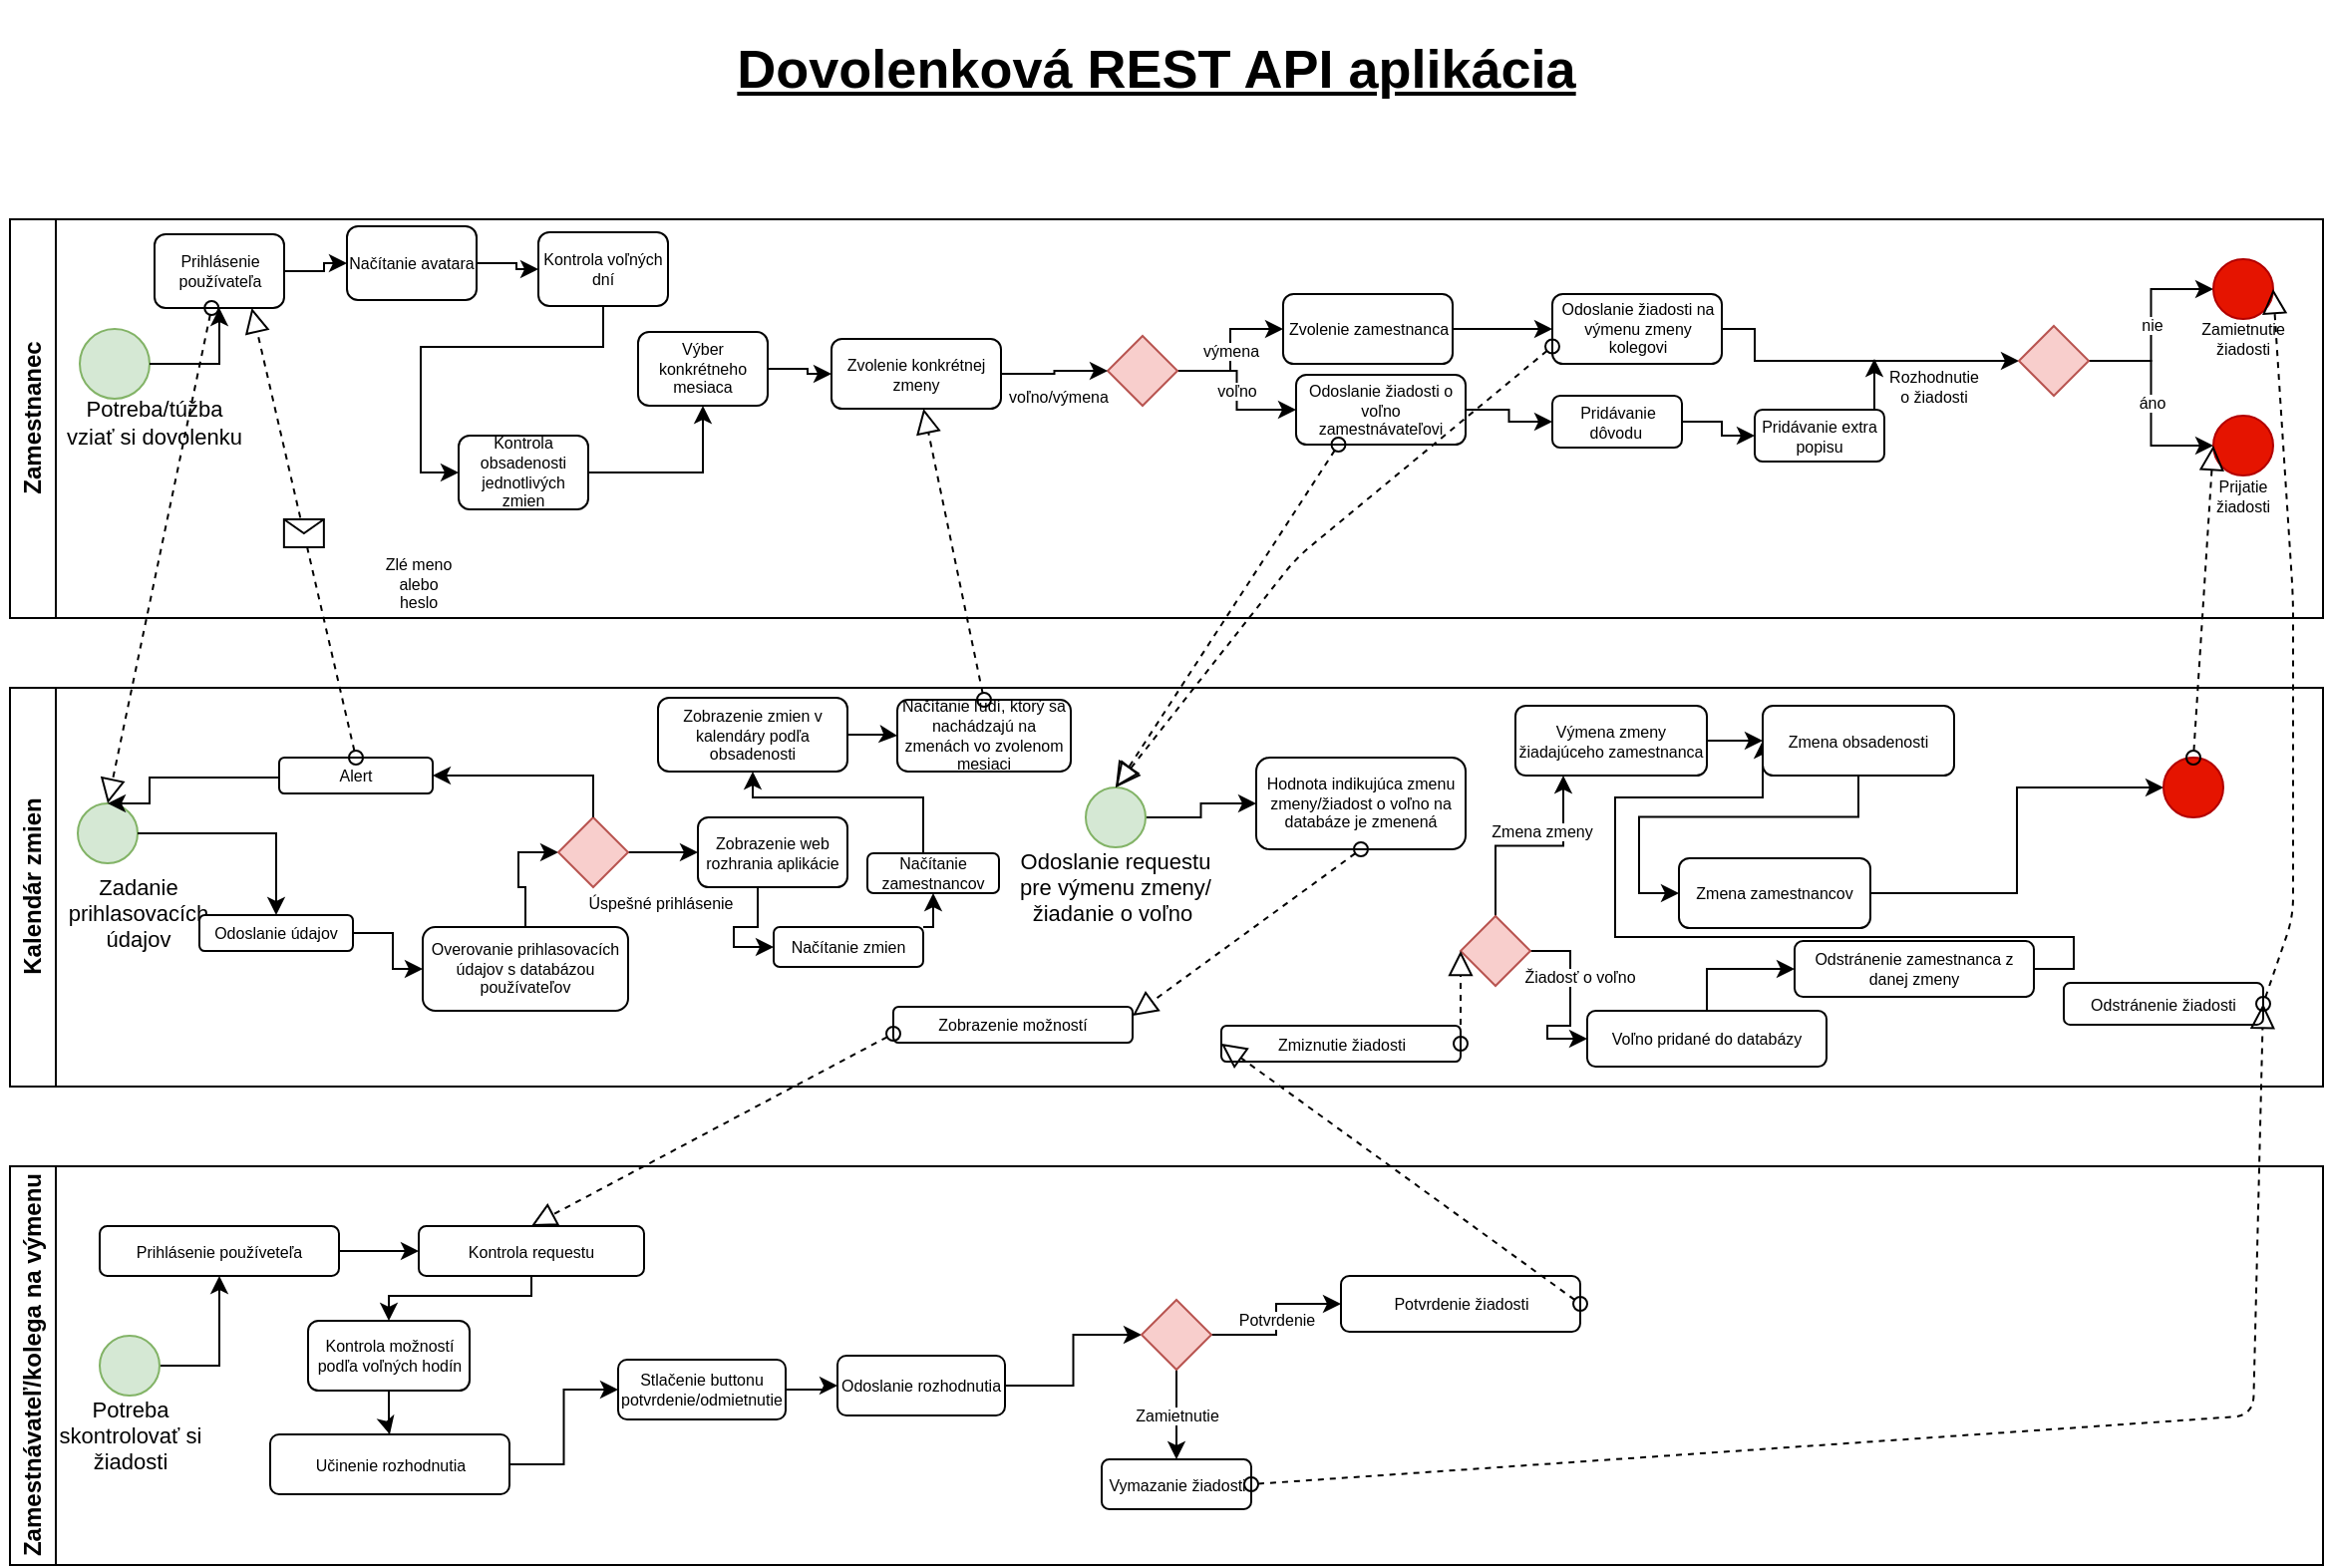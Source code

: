 <mxfile version="12.3.7" type="device" pages="1"><diagram name="Page-1" id="e7e014a7-5840-1c2e-5031-d8a46d1fe8dd"><mxGraphModel dx="1303" dy="883" grid="1" gridSize="10" guides="1" tooltips="1" connect="1" arrows="1" fold="1" page="1" pageScale="1" pageWidth="1169" pageHeight="826" background="#ffffff" math="0" shadow="0"><root><mxCell id="0"/><mxCell id="1" parent="0"/><mxCell id="3" value="Kalendár zmien" style="swimlane;whiteSpace=wrap;rotation=-90;" parent="1" vertex="1"><mxGeometry x="485" y="-125" width="200" height="1160" as="geometry"/></mxCell><mxCell id="5crquwxew-_UZoHjFig2-166" value="" style="ellipse;html=1;aspect=fixed;fontSize=8;labelBorderColor=none;fillColor=#d5e8d4;strokeColor=#82b366;" vertex="1" parent="3"><mxGeometry x="-446" y="538" width="30" height="30" as="geometry"/></mxCell><mxCell id="5crquwxew-_UZoHjFig2-167" value="&lt;font style=&quot;font-size: 11px&quot;&gt;Zadanie prihlasovacích údajov&lt;/font&gt;" style="text;html=1;align=center;verticalAlign=middle;whiteSpace=wrap;rounded=0;fontSize=8;strokeColor=none;" vertex="1" parent="3"><mxGeometry x="-466.5" y="580" width="101" height="25" as="geometry"/></mxCell><mxCell id="5crquwxew-_UZoHjFig2-244" style="edgeStyle=orthogonalEdgeStyle;rounded=0;orthogonalLoop=1;jettySize=auto;html=1;entryX=0;entryY=0.5;entryDx=0;entryDy=0;fontSize=8;" edge="1" parent="3" source="5crquwxew-_UZoHjFig2-170" target="5crquwxew-_UZoHjFig2-173"><mxGeometry relative="1" as="geometry"/></mxCell><mxCell id="5crquwxew-_UZoHjFig2-170" value="Overovanie prihlasovacích údajov s databázou používateľov" style="rounded=1;whiteSpace=wrap;html=1;shadow=0;strokeColor=#000000;fontSize=8;" vertex="1" parent="3"><mxGeometry x="-273" y="600" width="103" height="42" as="geometry"/></mxCell><mxCell id="5crquwxew-_UZoHjFig2-174" style="edgeStyle=orthogonalEdgeStyle;rounded=0;orthogonalLoop=1;jettySize=auto;html=1;fontSize=8;entryX=0.5;entryY=0;entryDx=0;entryDy=0;" edge="1" parent="3" source="5crquwxew-_UZoHjFig2-251" target="5crquwxew-_UZoHjFig2-166"><mxGeometry relative="1" as="geometry"><mxPoint x="-302" y="538" as="targetPoint"/><Array as="points"><mxPoint x="-410" y="525"/></Array></mxGeometry></mxCell><mxCell id="5crquwxew-_UZoHjFig2-180" style="edgeStyle=orthogonalEdgeStyle;rounded=0;orthogonalLoop=1;jettySize=auto;html=1;fontSize=8;" edge="1" parent="3" source="5crquwxew-_UZoHjFig2-173" target="5crquwxew-_UZoHjFig2-178"><mxGeometry relative="1" as="geometry"/></mxCell><mxCell id="5crquwxew-_UZoHjFig2-173" value="" style="rhombus;whiteSpace=wrap;html=1;strokeColor=#b85450;fontSize=8;fillColor=#f8cecc;" vertex="1" parent="3"><mxGeometry x="-205" y="545" width="35" height="35" as="geometry"/></mxCell><mxCell id="5crquwxew-_UZoHjFig2-182" style="edgeStyle=orthogonalEdgeStyle;rounded=0;orthogonalLoop=1;jettySize=auto;html=1;entryX=0;entryY=0.5;entryDx=0;entryDy=0;fontSize=8;" edge="1" parent="3" source="5crquwxew-_UZoHjFig2-176" target="5crquwxew-_UZoHjFig2-177"><mxGeometry relative="1" as="geometry"/></mxCell><mxCell id="5crquwxew-_UZoHjFig2-176" value="Zobrazenie zmien v kalendáry podľa obsadenosti" style="rounded=1;whiteSpace=wrap;html=1;shadow=0;strokeColor=#000000;fontSize=8;" vertex="1" parent="3"><mxGeometry x="-155" y="485" width="95" height="37" as="geometry"/></mxCell><mxCell id="5crquwxew-_UZoHjFig2-177" value="Načítanie ľudí, ktorý sa nachádzajú na zmenách vo zvolenom mesiaci" style="rounded=1;whiteSpace=wrap;html=1;shadow=0;strokeColor=#000000;fontSize=8;" vertex="1" parent="3"><mxGeometry x="-35" y="486" width="87" height="36" as="geometry"/></mxCell><mxCell id="5crquwxew-_UZoHjFig2-258" style="edgeStyle=orthogonalEdgeStyle;rounded=0;orthogonalLoop=1;jettySize=auto;html=1;entryX=0;entryY=0.5;entryDx=0;entryDy=0;fontSize=8;exitX=0.5;exitY=1;exitDx=0;exitDy=0;" edge="1" parent="3" source="5crquwxew-_UZoHjFig2-178" target="5crquwxew-_UZoHjFig2-256"><mxGeometry relative="1" as="geometry"><Array as="points"><mxPoint x="-105" y="580"/><mxPoint x="-105" y="600"/><mxPoint x="-117" y="600"/><mxPoint x="-117" y="610"/></Array></mxGeometry></mxCell><mxCell id="5crquwxew-_UZoHjFig2-178" value="Zobrazenie web rozhrania aplikácie" style="rounded=1;whiteSpace=wrap;html=1;shadow=0;strokeColor=#000000;fontSize=8;" vertex="1" parent="3"><mxGeometry x="-135" y="545" width="75" height="35" as="geometry"/></mxCell><mxCell id="5crquwxew-_UZoHjFig2-189" value="Úspešné prihlásenie" style="text;html=1;align=center;verticalAlign=middle;resizable=0;points=[];;labelBackgroundColor=#ffffff;fontSize=8;" vertex="1" connectable="0" parent="3"><mxGeometry x="-165" y="587" as="geometry"><mxPoint x="10.5" y="1" as="offset"/></mxGeometry></mxCell><mxCell id="5crquwxew-_UZoHjFig2-207" style="edgeStyle=orthogonalEdgeStyle;rounded=0;orthogonalLoop=1;jettySize=auto;html=1;entryX=0;entryY=0.5;entryDx=0;entryDy=0;fontSize=8;" edge="1" parent="3" source="5crquwxew-_UZoHjFig2-199" target="5crquwxew-_UZoHjFig2-206"><mxGeometry relative="1" as="geometry"/></mxCell><mxCell id="5crquwxew-_UZoHjFig2-199" value="" style="ellipse;html=1;aspect=fixed;fontSize=8;labelBorderColor=none;fillColor=#d5e8d4;strokeColor=#82b366;" vertex="1" parent="3"><mxGeometry x="59.5" y="530" width="30" height="30" as="geometry"/></mxCell><mxCell id="5crquwxew-_UZoHjFig2-201" value="&lt;font style=&quot;font-size: 11px&quot;&gt;Odoslanie requestu pre výmenu zmeny/žiadanie o voľno&amp;nbsp;&lt;/font&gt;" style="text;html=1;align=center;verticalAlign=middle;whiteSpace=wrap;rounded=0;fontSize=8;strokeColor=none;" vertex="1" parent="3"><mxGeometry x="24" y="567.5" width="101" height="25" as="geometry"/></mxCell><mxCell id="5crquwxew-_UZoHjFig2-206" value="Hodnota indikujúca zmenu zmeny/žiadost o voľno na databáze je zmenená" style="rounded=1;whiteSpace=wrap;html=1;shadow=0;strokeColor=#000000;fontSize=8;" vertex="1" parent="3"><mxGeometry x="145" y="515" width="105" height="46" as="geometry"/></mxCell><mxCell id="5crquwxew-_UZoHjFig2-234" style="edgeStyle=orthogonalEdgeStyle;rounded=0;orthogonalLoop=1;jettySize=auto;html=1;entryX=0;entryY=0.5;entryDx=0;entryDy=0;fontSize=8;" edge="1" parent="3" source="5crquwxew-_UZoHjFig2-270" target="5crquwxew-_UZoHjFig2-232"><mxGeometry relative="1" as="geometry"/></mxCell><mxCell id="5crquwxew-_UZoHjFig2-221" value="Výmena zmeny žiadajúceho zamestnanca" style="rounded=1;whiteSpace=wrap;html=1;shadow=0;strokeColor=#000000;fontSize=8;" vertex="1" parent="3"><mxGeometry x="275" y="489" width="96" height="35" as="geometry"/></mxCell><mxCell id="5crquwxew-_UZoHjFig2-227" style="edgeStyle=orthogonalEdgeStyle;rounded=0;orthogonalLoop=1;jettySize=auto;html=1;entryX=0.25;entryY=1;entryDx=0;entryDy=0;fontSize=8;" edge="1" parent="3" source="5crquwxew-_UZoHjFig2-225" target="5crquwxew-_UZoHjFig2-221"><mxGeometry relative="1" as="geometry"/></mxCell><mxCell id="5crquwxew-_UZoHjFig2-230" value="Zmena zmeny" style="text;html=1;align=center;verticalAlign=middle;resizable=0;points=[];;labelBackgroundColor=#ffffff;fontSize=8;" vertex="1" connectable="0" parent="5crquwxew-_UZoHjFig2-227"><mxGeometry x="0.057" y="8" relative="1" as="geometry"><mxPoint x="3" as="offset"/></mxGeometry></mxCell><mxCell id="5crquwxew-_UZoHjFig2-229" style="edgeStyle=orthogonalEdgeStyle;rounded=0;orthogonalLoop=1;jettySize=auto;html=1;entryX=0;entryY=0.5;entryDx=0;entryDy=0;fontSize=8;" edge="1" parent="3" source="5crquwxew-_UZoHjFig2-225" target="5crquwxew-_UZoHjFig2-228"><mxGeometry relative="1" as="geometry"/></mxCell><mxCell id="5crquwxew-_UZoHjFig2-231" value="Žiadosť o voľno" style="text;html=1;align=center;verticalAlign=middle;resizable=0;points=[];;labelBackgroundColor=#ffffff;fontSize=8;" vertex="1" connectable="0" parent="5crquwxew-_UZoHjFig2-229"><mxGeometry x="0.239" y="-2" relative="1" as="geometry"><mxPoint x="6" y="-22.5" as="offset"/></mxGeometry></mxCell><mxCell id="5crquwxew-_UZoHjFig2-225" value="" style="rhombus;whiteSpace=wrap;html=1;strokeColor=#b85450;fontSize=8;fillColor=#f8cecc;" vertex="1" parent="3"><mxGeometry x="247.5" y="594.5" width="35" height="35" as="geometry"/></mxCell><mxCell id="5crquwxew-_UZoHjFig2-237" value="" style="edgeStyle=orthogonalEdgeStyle;rounded=0;orthogonalLoop=1;jettySize=auto;html=1;fontSize=8;entryX=0;entryY=0.5;entryDx=0;entryDy=0;" edge="1" parent="3" source="5crquwxew-_UZoHjFig2-228" target="5crquwxew-_UZoHjFig2-236"><mxGeometry relative="1" as="geometry"/></mxCell><mxCell id="5crquwxew-_UZoHjFig2-228" value="Voľno pridané do databázy" style="rounded=1;whiteSpace=wrap;html=1;shadow=0;strokeColor=#000000;fontSize=8;" vertex="1" parent="3"><mxGeometry x="311" y="642" width="120" height="28" as="geometry"/></mxCell><mxCell id="5crquwxew-_UZoHjFig2-232" value="" style="ellipse;html=1;aspect=fixed;fontSize=8;labelBorderColor=none;fillColor=#e51400;strokeColor=#B20000;shadow=0;fontColor=#ffffff;" vertex="1" parent="3"><mxGeometry x="600" y="515" width="30" height="30" as="geometry"/></mxCell><mxCell id="5crquwxew-_UZoHjFig2-238" style="edgeStyle=orthogonalEdgeStyle;rounded=0;orthogonalLoop=1;jettySize=auto;html=1;entryX=0;entryY=0.5;entryDx=0;entryDy=0;fontSize=8;" edge="1" parent="3" source="5crquwxew-_UZoHjFig2-236" target="5crquwxew-_UZoHjFig2-266"><mxGeometry relative="1" as="geometry"><Array as="points"><mxPoint x="555" y="605"/><mxPoint x="325" y="605"/><mxPoint x="325" y="535"/><mxPoint x="399" y="535"/></Array></mxGeometry></mxCell><mxCell id="5crquwxew-_UZoHjFig2-236" value="Odstránenie zamestnanca z danej zmeny" style="rounded=1;whiteSpace=wrap;html=1;shadow=0;strokeColor=#000000;fontSize=8;" vertex="1" parent="3"><mxGeometry x="415" y="607" width="120" height="28" as="geometry"/></mxCell><mxCell id="5crquwxew-_UZoHjFig2-239" value="Zmiznutie žiadosti" style="rounded=1;whiteSpace=wrap;html=1;shadow=0;strokeColor=#000000;fontSize=8;" vertex="1" parent="3"><mxGeometry x="127.5" y="649.5" width="120" height="18" as="geometry"/></mxCell><mxCell id="5crquwxew-_UZoHjFig2-226" value="" style="startArrow=oval;startFill=0;startSize=7;endArrow=block;endFill=0;endSize=10;dashed=1;html=1;fontSize=8;exitX=1;exitY=0.5;exitDx=0;exitDy=0;entryX=0;entryY=0.5;entryDx=0;entryDy=0;" edge="1" parent="3" source="5crquwxew-_UZoHjFig2-239" target="5crquwxew-_UZoHjFig2-225"><mxGeometry width="100" relative="1" as="geometry"><mxPoint x="115" y="695" as="sourcePoint"/><mxPoint x="215" y="695" as="targetPoint"/></mxGeometry></mxCell><mxCell id="5crquwxew-_UZoHjFig2-243" style="edgeStyle=orthogonalEdgeStyle;rounded=0;orthogonalLoop=1;jettySize=auto;html=1;entryX=0;entryY=0.5;entryDx=0;entryDy=0;fontSize=8;" edge="1" parent="3" source="5crquwxew-_UZoHjFig2-241" target="5crquwxew-_UZoHjFig2-170"><mxGeometry relative="1" as="geometry"/></mxCell><mxCell id="5crquwxew-_UZoHjFig2-241" value="Odoslanie údajov" style="rounded=1;whiteSpace=wrap;html=1;shadow=0;strokeColor=#000000;fontSize=8;" vertex="1" parent="3"><mxGeometry x="-385" y="594" width="77" height="18" as="geometry"/></mxCell><mxCell id="5crquwxew-_UZoHjFig2-242" style="edgeStyle=orthogonalEdgeStyle;rounded=0;orthogonalLoop=1;jettySize=auto;html=1;fontSize=8;" edge="1" parent="3" source="5crquwxew-_UZoHjFig2-166" target="5crquwxew-_UZoHjFig2-241"><mxGeometry relative="1" as="geometry"><mxPoint x="-365" y="565" as="targetPoint"/><mxPoint x="-416" y="553" as="sourcePoint"/></mxGeometry></mxCell><mxCell id="5crquwxew-_UZoHjFig2-251" value="Alert" style="rounded=1;whiteSpace=wrap;html=1;shadow=0;strokeColor=#000000;fontSize=8;" vertex="1" parent="3"><mxGeometry x="-345" y="515" width="77" height="18" as="geometry"/></mxCell><mxCell id="5crquwxew-_UZoHjFig2-254" style="edgeStyle=orthogonalEdgeStyle;rounded=0;orthogonalLoop=1;jettySize=auto;html=1;fontSize=8;entryX=1;entryY=0.5;entryDx=0;entryDy=0;" edge="1" parent="3" source="5crquwxew-_UZoHjFig2-173" target="5crquwxew-_UZoHjFig2-251"><mxGeometry relative="1" as="geometry"><mxPoint x="280.5" y="438" as="sourcePoint"/><mxPoint x="54" y="413" as="targetPoint"/><Array as="points"><mxPoint x="-187" y="524"/></Array></mxGeometry></mxCell><mxCell id="5crquwxew-_UZoHjFig2-259" style="edgeStyle=orthogonalEdgeStyle;rounded=0;orthogonalLoop=1;jettySize=auto;html=1;fontSize=8;entryX=0.5;entryY=1;entryDx=0;entryDy=0;" edge="1" parent="3" source="5crquwxew-_UZoHjFig2-256" target="5crquwxew-_UZoHjFig2-257"><mxGeometry relative="1" as="geometry"><mxPoint x="5" y="610" as="targetPoint"/><Array as="points"><mxPoint x="-22" y="600"/><mxPoint x="-22" y="600"/></Array></mxGeometry></mxCell><mxCell id="5crquwxew-_UZoHjFig2-256" value="Načítanie zmien" style="rounded=1;whiteSpace=wrap;html=1;shadow=0;strokeColor=#000000;fontSize=8;" vertex="1" parent="3"><mxGeometry x="-97" y="600" width="75" height="20" as="geometry"/></mxCell><mxCell id="5crquwxew-_UZoHjFig2-260" style="edgeStyle=orthogonalEdgeStyle;rounded=0;orthogonalLoop=1;jettySize=auto;html=1;entryX=0.5;entryY=1;entryDx=0;entryDy=0;fontSize=8;" edge="1" parent="3" source="5crquwxew-_UZoHjFig2-257" target="5crquwxew-_UZoHjFig2-176"><mxGeometry relative="1" as="geometry"><Array as="points"><mxPoint x="-22" y="535"/><mxPoint x="-107" y="535"/></Array></mxGeometry></mxCell><mxCell id="5crquwxew-_UZoHjFig2-257" value="Načítanie zamestnancov" style="rounded=1;whiteSpace=wrap;html=1;shadow=0;strokeColor=#000000;fontSize=8;" vertex="1" parent="3"><mxGeometry x="-50" y="563" width="66" height="20" as="geometry"/></mxCell><mxCell id="5crquwxew-_UZoHjFig2-261" value="Zobrazenie možností" style="rounded=1;whiteSpace=wrap;html=1;shadow=0;strokeColor=#000000;fontSize=8;" vertex="1" parent="3"><mxGeometry x="-37" y="640" width="120" height="18" as="geometry"/></mxCell><mxCell id="5crquwxew-_UZoHjFig2-265" value="" style="startArrow=oval;startFill=0;startSize=7;endArrow=block;endFill=0;endSize=10;dashed=1;html=1;fontSize=8;exitX=0.5;exitY=1;exitDx=0;exitDy=0;entryX=1;entryY=0.25;entryDx=0;entryDy=0;" edge="1" parent="3" source="5crquwxew-_UZoHjFig2-206" target="5crquwxew-_UZoHjFig2-261"><mxGeometry width="100" relative="1" as="geometry"><mxPoint x="115" y="615" as="sourcePoint"/><mxPoint x="215" y="615" as="targetPoint"/></mxGeometry></mxCell><mxCell id="5crquwxew-_UZoHjFig2-266" value="Zmena obsadenosti" style="rounded=1;whiteSpace=wrap;html=1;shadow=0;strokeColor=#000000;fontSize=8;" vertex="1" parent="3"><mxGeometry x="399" y="489" width="96" height="35" as="geometry"/></mxCell><mxCell id="5crquwxew-_UZoHjFig2-267" style="edgeStyle=orthogonalEdgeStyle;rounded=0;orthogonalLoop=1;jettySize=auto;html=1;entryX=0;entryY=0.5;entryDx=0;entryDy=0;fontSize=8;" edge="1" parent="3" source="5crquwxew-_UZoHjFig2-221" target="5crquwxew-_UZoHjFig2-266"><mxGeometry relative="1" as="geometry"><mxPoint x="856" y="419" as="sourcePoint"/><mxPoint x="980" y="434" as="targetPoint"/></mxGeometry></mxCell><mxCell id="5crquwxew-_UZoHjFig2-270" value="Zmena zamestnancov" style="rounded=1;whiteSpace=wrap;html=1;shadow=0;strokeColor=#000000;fontSize=8;" vertex="1" parent="3"><mxGeometry x="357" y="565.5" width="96" height="35" as="geometry"/></mxCell><mxCell id="5crquwxew-_UZoHjFig2-271" style="edgeStyle=orthogonalEdgeStyle;rounded=0;orthogonalLoop=1;jettySize=auto;html=1;entryX=0;entryY=0.5;entryDx=0;entryDy=0;fontSize=8;" edge="1" parent="3" source="5crquwxew-_UZoHjFig2-266" target="5crquwxew-_UZoHjFig2-270"><mxGeometry relative="1" as="geometry"><mxPoint x="932" y="399" as="sourcePoint"/><mxPoint x="980" y="434" as="targetPoint"/></mxGeometry></mxCell><mxCell id="5crquwxew-_UZoHjFig2-291" value="Odstránenie žiadosti" style="rounded=1;whiteSpace=wrap;html=1;shadow=0;strokeColor=#000000;fontSize=8;" vertex="1" parent="3"><mxGeometry x="550" y="628" width="100" height="21" as="geometry"/></mxCell><mxCell id="5crquwxew-_UZoHjFig2-61" value="Zamestnanec" style="swimlane;whiteSpace=wrap;rotation=-90;startSize=23;" vertex="1" parent="1"><mxGeometry x="485" y="-360" width="200" height="1160" as="geometry"/></mxCell><mxCell id="5crquwxew-_UZoHjFig2-118" value="" style="edgeStyle=orthogonalEdgeStyle;rounded=0;orthogonalLoop=1;jettySize=auto;html=1;fontSize=8;" edge="1" parent="5crquwxew-_UZoHjFig2-61" source="5crquwxew-_UZoHjFig2-245" target="5crquwxew-_UZoHjFig2-98"><mxGeometry relative="1" as="geometry"/></mxCell><mxCell id="5crquwxew-_UZoHjFig2-95" value="Kontrola obsadenosti jednotlivých zmien" style="rounded=1;whiteSpace=wrap;html=1;strokeColor=#000000;fontSize=8;" vertex="1" parent="5crquwxew-_UZoHjFig2-61"><mxGeometry x="-255" y="588.5" width="65" height="37" as="geometry"/></mxCell><mxCell id="5crquwxew-_UZoHjFig2-101" value="výmena" style="edgeStyle=orthogonalEdgeStyle;rounded=0;orthogonalLoop=1;jettySize=auto;html=1;entryX=0;entryY=0.5;entryDx=0;entryDy=0;fontSize=8;" edge="1" parent="5crquwxew-_UZoHjFig2-61" source="5crquwxew-_UZoHjFig2-96" target="5crquwxew-_UZoHjFig2-100"><mxGeometry relative="1" as="geometry"/></mxCell><mxCell id="5crquwxew-_UZoHjFig2-103" value="voľno" style="edgeStyle=orthogonalEdgeStyle;rounded=0;orthogonalLoop=1;jettySize=auto;html=1;fontSize=8;entryX=0;entryY=0.5;entryDx=0;entryDy=0;" edge="1" parent="5crquwxew-_UZoHjFig2-61" source="5crquwxew-_UZoHjFig2-96" target="5crquwxew-_UZoHjFig2-105"><mxGeometry relative="1" as="geometry"><mxPoint x="165" y="600" as="targetPoint"/></mxGeometry></mxCell><mxCell id="5crquwxew-_UZoHjFig2-96" value="" style="rhombus;whiteSpace=wrap;html=1;strokeColor=#b85450;fontSize=8;fillColor=#f8cecc;" vertex="1" parent="5crquwxew-_UZoHjFig2-61"><mxGeometry x="70.5" y="538.5" width="35" height="35" as="geometry"/></mxCell><mxCell id="5crquwxew-_UZoHjFig2-124" style="edgeStyle=orthogonalEdgeStyle;rounded=0;orthogonalLoop=1;jettySize=auto;html=1;entryX=0;entryY=0.5;entryDx=0;entryDy=0;fontSize=8;" edge="1" parent="5crquwxew-_UZoHjFig2-61" source="5crquwxew-_UZoHjFig2-98" target="5crquwxew-_UZoHjFig2-96"><mxGeometry relative="1" as="geometry"/></mxCell><mxCell id="5crquwxew-_UZoHjFig2-98" value="Zvolenie konkrétnej zmeny" style="rounded=1;whiteSpace=wrap;html=1;strokeColor=#000000;fontSize=8;" vertex="1" parent="5crquwxew-_UZoHjFig2-61"><mxGeometry x="-68" y="540" width="85" height="35" as="geometry"/></mxCell><mxCell id="5crquwxew-_UZoHjFig2-126" value="" style="edgeStyle=orthogonalEdgeStyle;rounded=0;orthogonalLoop=1;jettySize=auto;html=1;fontSize=8;" edge="1" parent="5crquwxew-_UZoHjFig2-61" source="5crquwxew-_UZoHjFig2-100" target="5crquwxew-_UZoHjFig2-104"><mxGeometry relative="1" as="geometry"/></mxCell><mxCell id="5crquwxew-_UZoHjFig2-100" value="Zvolenie zamestnanca" style="rounded=1;whiteSpace=wrap;html=1;strokeColor=#000000;fontSize=8;" vertex="1" parent="5crquwxew-_UZoHjFig2-61"><mxGeometry x="158.5" y="517.5" width="85" height="35" as="geometry"/></mxCell><mxCell id="5crquwxew-_UZoHjFig2-150" style="edgeStyle=orthogonalEdgeStyle;rounded=0;orthogonalLoop=1;jettySize=auto;html=1;entryX=0;entryY=0.5;entryDx=0;entryDy=0;fontSize=8;" edge="1" parent="5crquwxew-_UZoHjFig2-61" source="5crquwxew-_UZoHjFig2-104" target="5crquwxew-_UZoHjFig2-109"><mxGeometry relative="1" as="geometry"><Array as="points"><mxPoint x="395" y="535"/><mxPoint x="395" y="551"/></Array></mxGeometry></mxCell><mxCell id="5crquwxew-_UZoHjFig2-104" value="Odoslanie žiadosti na výmenu zmeny kolegovi" style="rounded=1;whiteSpace=wrap;html=1;strokeColor=#000000;fontSize=8;" vertex="1" parent="5crquwxew-_UZoHjFig2-61"><mxGeometry x="293.5" y="517.5" width="85" height="35" as="geometry"/></mxCell><mxCell id="5crquwxew-_UZoHjFig2-161" value="" style="edgeStyle=orthogonalEdgeStyle;rounded=0;orthogonalLoop=1;jettySize=auto;html=1;fontSize=8;" edge="1" parent="5crquwxew-_UZoHjFig2-61" source="5crquwxew-_UZoHjFig2-105" target="5crquwxew-_UZoHjFig2-160"><mxGeometry relative="1" as="geometry"/></mxCell><mxCell id="5crquwxew-_UZoHjFig2-105" value="Odoslanie žiadosti o voľno zamestnávateľovi" style="rounded=1;whiteSpace=wrap;html=1;strokeColor=#000000;fontSize=8;" vertex="1" parent="5crquwxew-_UZoHjFig2-61"><mxGeometry x="165" y="558" width="85" height="35" as="geometry"/></mxCell><mxCell id="5crquwxew-_UZoHjFig2-164" value="nie" style="edgeStyle=orthogonalEdgeStyle;rounded=0;orthogonalLoop=1;jettySize=auto;html=1;entryX=0;entryY=0.5;entryDx=0;entryDy=0;fontSize=8;" edge="1" parent="5crquwxew-_UZoHjFig2-61" source="5crquwxew-_UZoHjFig2-109" target="5crquwxew-_UZoHjFig2-142"><mxGeometry relative="1" as="geometry"/></mxCell><mxCell id="5crquwxew-_UZoHjFig2-165" value="áno" style="edgeStyle=orthogonalEdgeStyle;rounded=0;orthogonalLoop=1;jettySize=auto;html=1;entryX=0;entryY=0.5;entryDx=0;entryDy=0;fontSize=8;" edge="1" parent="5crquwxew-_UZoHjFig2-61" source="5crquwxew-_UZoHjFig2-109" target="5crquwxew-_UZoHjFig2-113"><mxGeometry relative="1" as="geometry"/></mxCell><mxCell id="5crquwxew-_UZoHjFig2-109" value="" style="rhombus;whiteSpace=wrap;html=1;strokeColor=#b85450;fontSize=8;fillColor=#f8cecc;" vertex="1" parent="5crquwxew-_UZoHjFig2-61"><mxGeometry x="527.5" y="533.5" width="35" height="35" as="geometry"/></mxCell><mxCell id="5crquwxew-_UZoHjFig2-113" value="" style="ellipse;html=1;aspect=fixed;fontSize=8;labelBorderColor=none;fillColor=#e51400;strokeColor=#B20000;shadow=0;fontColor=#ffffff;" vertex="1" parent="5crquwxew-_UZoHjFig2-61"><mxGeometry x="625" y="578.5" width="30" height="30" as="geometry"/></mxCell><mxCell id="5crquwxew-_UZoHjFig2-115" value="voľno/výmena" style="text;html=1;strokeColor=none;fillColor=none;align=center;verticalAlign=middle;whiteSpace=wrap;rounded=0;shadow=0;fontSize=8;" vertex="1" parent="5crquwxew-_UZoHjFig2-61"><mxGeometry x="17" y="558.5" width="58" height="20" as="geometry"/></mxCell><mxCell id="5crquwxew-_UZoHjFig2-119" value="" style="edgeStyle=orthogonalEdgeStyle;rounded=0;orthogonalLoop=1;jettySize=auto;html=1;fontSize=8;" edge="1" parent="5crquwxew-_UZoHjFig2-61" source="5crquwxew-_UZoHjFig2-300" target="5crquwxew-_UZoHjFig2-95"><mxGeometry relative="1" as="geometry"><Array as="points"><mxPoint x="-274" y="544"/></Array></mxGeometry></mxCell><mxCell id="5crquwxew-_UZoHjFig2-139" value="Rozhodnutie o žiadosti" style="text;html=1;strokeColor=none;fillColor=none;align=center;verticalAlign=middle;whiteSpace=wrap;rounded=0;shadow=0;fontSize=8;" vertex="1" parent="5crquwxew-_UZoHjFig2-61"><mxGeometry x="465" y="553.5" width="40" height="20" as="geometry"/></mxCell><mxCell id="5crquwxew-_UZoHjFig2-142" value="" style="ellipse;html=1;fontSize=8;labelBorderColor=none;fillColor=#e51400;strokeColor=#B20000;shadow=0;fontColor=#ffffff;" vertex="1" parent="5crquwxew-_UZoHjFig2-61"><mxGeometry x="625" y="500" width="30" height="30" as="geometry"/></mxCell><mxCell id="5crquwxew-_UZoHjFig2-144" value="Zamietnutie žiadosti" style="text;html=1;strokeColor=none;fillColor=none;align=center;verticalAlign=middle;whiteSpace=wrap;rounded=0;fontSize=8;" vertex="1" parent="5crquwxew-_UZoHjFig2-61"><mxGeometry x="620" y="530" width="40" height="20" as="geometry"/></mxCell><mxCell id="5crquwxew-_UZoHjFig2-72" value="" style="ellipse;html=1;aspect=fixed;fontSize=8;labelBorderColor=none;fillColor=#d5e8d4;strokeColor=#82b366;" vertex="1" parent="5crquwxew-_UZoHjFig2-61"><mxGeometry x="-445" y="535" width="35" height="35" as="geometry"/></mxCell><mxCell id="5crquwxew-_UZoHjFig2-116" value="" style="edgeStyle=orthogonalEdgeStyle;rounded=0;orthogonalLoop=1;jettySize=auto;html=1;fontSize=8;" edge="1" parent="5crquwxew-_UZoHjFig2-61" source="5crquwxew-_UZoHjFig2-72" target="5crquwxew-_UZoHjFig2-92"><mxGeometry relative="1" as="geometry"/></mxCell><mxCell id="5crquwxew-_UZoHjFig2-160" value="Pridávanie dôvodu&amp;nbsp;" style="rounded=1;whiteSpace=wrap;html=1;strokeColor=#000000;fontSize=8;" vertex="1" parent="5crquwxew-_UZoHjFig2-61"><mxGeometry x="293.5" y="568.5" width="65" height="26" as="geometry"/></mxCell><mxCell id="5crquwxew-_UZoHjFig2-163" value="Prijatie žiadosti" style="text;html=1;strokeColor=none;fillColor=none;align=center;verticalAlign=middle;whiteSpace=wrap;rounded=0;fontSize=8;" vertex="1" parent="5crquwxew-_UZoHjFig2-61"><mxGeometry x="620" y="608.5" width="40" height="20" as="geometry"/></mxCell><mxCell id="5crquwxew-_UZoHjFig2-245" value="Výber konkrétneho mesiaca" style="rounded=1;whiteSpace=wrap;html=1;strokeColor=#000000;fontSize=8;" vertex="1" parent="5crquwxew-_UZoHjFig2-61"><mxGeometry x="-165" y="536.5" width="65" height="37" as="geometry"/></mxCell><mxCell id="5crquwxew-_UZoHjFig2-246" value="" style="edgeStyle=orthogonalEdgeStyle;rounded=0;orthogonalLoop=1;jettySize=auto;html=1;fontSize=8;" edge="1" parent="5crquwxew-_UZoHjFig2-61" source="5crquwxew-_UZoHjFig2-95" target="5crquwxew-_UZoHjFig2-245"><mxGeometry relative="1" as="geometry"><mxPoint x="335" y="196" as="sourcePoint"/><mxPoint x="417" y="198" as="targetPoint"/></mxGeometry></mxCell><mxCell id="5crquwxew-_UZoHjFig2-249" value="Pridávanie extra popisu" style="rounded=1;whiteSpace=wrap;html=1;strokeColor=#000000;fontSize=8;" vertex="1" parent="5crquwxew-_UZoHjFig2-61"><mxGeometry x="395" y="575.5" width="65" height="26" as="geometry"/></mxCell><mxCell id="5crquwxew-_UZoHjFig2-250" style="edgeStyle=orthogonalEdgeStyle;rounded=0;orthogonalLoop=1;jettySize=auto;html=1;fontSize=8;" edge="1" parent="5crquwxew-_UZoHjFig2-61" source="5crquwxew-_UZoHjFig2-160" target="5crquwxew-_UZoHjFig2-249"><mxGeometry relative="1" as="geometry"><mxPoint x="455" y="550" as="targetPoint"/><mxPoint x="358.5" y="574" as="sourcePoint"/><Array as="points"/></mxGeometry></mxCell><mxCell id="5crquwxew-_UZoHjFig2-188" value="Zlé meno alebo heslo" style="text;html=1;strokeColor=none;fillColor=none;align=center;verticalAlign=middle;whiteSpace=wrap;rounded=0;shadow=0;fontSize=8;" vertex="1" parent="5crquwxew-_UZoHjFig2-61"><mxGeometry x="-295" y="653" width="40" height="20" as="geometry"/></mxCell><mxCell id="5crquwxew-_UZoHjFig2-75" value="" style="group" vertex="1" connectable="0" parent="5crquwxew-_UZoHjFig2-61"><mxGeometry x="-455" y="483.5" width="160" height="80" as="geometry"/></mxCell><mxCell id="5crquwxew-_UZoHjFig2-92" value="Prihlásenie používateľa" style="rounded=1;whiteSpace=wrap;html=1;strokeColor=#000000;fontSize=8;" vertex="1" parent="5crquwxew-_UZoHjFig2-75"><mxGeometry x="47.5" y="4" width="65" height="37" as="geometry"/></mxCell><mxCell id="5crquwxew-_UZoHjFig2-300" value="Kontrola voľných dní" style="rounded=1;whiteSpace=wrap;html=1;strokeColor=#000000;fontSize=8;" vertex="1" parent="5crquwxew-_UZoHjFig2-61"><mxGeometry x="-215" y="486.5" width="65" height="37" as="geometry"/></mxCell><mxCell id="5crquwxew-_UZoHjFig2-301" value="" style="edgeStyle=orthogonalEdgeStyle;rounded=0;orthogonalLoop=1;jettySize=auto;html=1;fontSize=8;" edge="1" parent="5crquwxew-_UZoHjFig2-61" source="5crquwxew-_UZoHjFig2-303" target="5crquwxew-_UZoHjFig2-300"><mxGeometry relative="1" as="geometry"><mxPoint x="142.5" y="145.333" as="sourcePoint"/><mxPoint x="263" y="178.5" as="targetPoint"/></mxGeometry></mxCell><mxCell id="5crquwxew-_UZoHjFig2-303" value="Načítanie avatara" style="rounded=1;whiteSpace=wrap;html=1;strokeColor=#000000;fontSize=8;" vertex="1" parent="5crquwxew-_UZoHjFig2-61"><mxGeometry x="-311" y="483.5" width="65" height="37" as="geometry"/></mxCell><mxCell id="5crquwxew-_UZoHjFig2-304" value="" style="edgeStyle=orthogonalEdgeStyle;rounded=0;orthogonalLoop=1;jettySize=auto;html=1;fontSize=8;" edge="1" parent="5crquwxew-_UZoHjFig2-61" source="5crquwxew-_UZoHjFig2-92" target="5crquwxew-_UZoHjFig2-303"><mxGeometry relative="1" as="geometry"><mxPoint x="142.5" y="145.333" as="sourcePoint"/><mxPoint x="270" y="145.333" as="targetPoint"/></mxGeometry></mxCell><mxCell id="5crquwxew-_UZoHjFig2-74" value="&lt;font style=&quot;font-size: 11px&quot;&gt;Potreba/túžba vziať si dovolenku&lt;/font&gt;" style="text;html=1;align=center;verticalAlign=middle;whiteSpace=wrap;rounded=0;fontSize=8;strokeColor=none;" vertex="1" parent="5crquwxew-_UZoHjFig2-61"><mxGeometry x="-455" y="569.885" width="95" height="24.615" as="geometry"/></mxCell><mxCell id="5crquwxew-_UZoHjFig2-67" value="Dovolenková REST API aplikácia" style="text;html=1;strokeColor=none;fillColor=none;align=center;verticalAlign=middle;whiteSpace=wrap;rounded=0;fontSize=27;fontStyle=5" vertex="1" parent="1"><mxGeometry y="10" width="1160" height="70" as="geometry"/></mxCell><mxCell id="5crquwxew-_UZoHjFig2-69" value="Zamestnávateľ/kolega na výmenu" style="swimlane;whiteSpace=wrap;rotation=-90;" vertex="1" parent="1"><mxGeometry x="485" y="115" width="200" height="1160" as="geometry"/></mxCell><mxCell id="5crquwxew-_UZoHjFig2-308" style="edgeStyle=orthogonalEdgeStyle;rounded=0;orthogonalLoop=1;jettySize=auto;html=1;entryX=0;entryY=0.5;entryDx=0;entryDy=0;fontSize=8;" edge="1" parent="5crquwxew-_UZoHjFig2-69" source="5crquwxew-_UZoHjFig2-309" target="5crquwxew-_UZoHjFig2-211"><mxGeometry relative="1" as="geometry"/></mxCell><mxCell id="5crquwxew-_UZoHjFig2-210" value="Stlačenie buttonu potvrdenie/odmietnutie" style="rounded=1;whiteSpace=wrap;html=1;shadow=0;strokeColor=#000000;fontSize=8;" vertex="1" parent="5crquwxew-_UZoHjFig2-69"><mxGeometry x="-175" y="577" width="84" height="30" as="geometry"/></mxCell><mxCell id="5crquwxew-_UZoHjFig2-217" value="Zamietnutie" style="edgeStyle=orthogonalEdgeStyle;rounded=0;orthogonalLoop=1;jettySize=auto;html=1;entryX=0.5;entryY=0;entryDx=0;entryDy=0;fontSize=8;" edge="1" parent="5crquwxew-_UZoHjFig2-69" source="5crquwxew-_UZoHjFig2-211" target="5crquwxew-_UZoHjFig2-216"><mxGeometry relative="1" as="geometry"/></mxCell><mxCell id="5crquwxew-_UZoHjFig2-220" value="Potvrdenie" style="edgeStyle=orthogonalEdgeStyle;rounded=0;orthogonalLoop=1;jettySize=auto;html=1;entryX=0;entryY=0.5;entryDx=0;entryDy=0;fontSize=8;" edge="1" parent="5crquwxew-_UZoHjFig2-69" source="5crquwxew-_UZoHjFig2-211" target="5crquwxew-_UZoHjFig2-219"><mxGeometry relative="1" as="geometry"/></mxCell><mxCell id="5crquwxew-_UZoHjFig2-211" value="" style="rhombus;whiteSpace=wrap;html=1;strokeColor=#b85450;fontSize=8;fillColor=#f8cecc;" vertex="1" parent="5crquwxew-_UZoHjFig2-69"><mxGeometry x="87.5" y="547" width="35" height="35" as="geometry"/></mxCell><mxCell id="5crquwxew-_UZoHjFig2-216" value="Vymazanie žiadosti" style="rounded=1;whiteSpace=wrap;html=1;shadow=0;strokeColor=#000000;fontSize=8;" vertex="1" parent="5crquwxew-_UZoHjFig2-69"><mxGeometry x="67.5" y="627" width="75" height="25" as="geometry"/></mxCell><mxCell id="5crquwxew-_UZoHjFig2-219" value="Potvrdenie žiadosti" style="rounded=1;whiteSpace=wrap;html=1;shadow=0;strokeColor=#000000;fontSize=8;" vertex="1" parent="5crquwxew-_UZoHjFig2-69"><mxGeometry x="187.5" y="535" width="120" height="28" as="geometry"/></mxCell><mxCell id="5crquwxew-_UZoHjFig2-281" value="" style="edgeStyle=orthogonalEdgeStyle;rounded=0;orthogonalLoop=1;jettySize=auto;html=1;fontSize=8;" edge="1" parent="5crquwxew-_UZoHjFig2-69" source="5crquwxew-_UZoHjFig2-272" target="5crquwxew-_UZoHjFig2-277"><mxGeometry relative="1" as="geometry"><Array as="points"><mxPoint x="-375" y="580"/></Array></mxGeometry></mxCell><mxCell id="5crquwxew-_UZoHjFig2-272" value="" style="ellipse;html=1;aspect=fixed;fontSize=8;labelBorderColor=none;fillColor=#d5e8d4;strokeColor=#82b366;" vertex="1" parent="5crquwxew-_UZoHjFig2-69"><mxGeometry x="-435" y="565" width="30" height="30" as="geometry"/></mxCell><mxCell id="5crquwxew-_UZoHjFig2-273" value="&lt;span style=&quot;font-size: 11px&quot;&gt;Potreba skontrolovať si žiadosti&lt;/span&gt;" style="text;html=1;align=center;verticalAlign=middle;whiteSpace=wrap;rounded=0;fontSize=8;strokeColor=none;" vertex="1" parent="5crquwxew-_UZoHjFig2-69"><mxGeometry x="-467.5" y="602.385" width="95" height="24.615" as="geometry"/></mxCell><mxCell id="5crquwxew-_UZoHjFig2-283" value="" style="edgeStyle=orthogonalEdgeStyle;rounded=0;orthogonalLoop=1;jettySize=auto;html=1;fontSize=8;" edge="1" parent="5crquwxew-_UZoHjFig2-69" source="5crquwxew-_UZoHjFig2-277" target="5crquwxew-_UZoHjFig2-282"><mxGeometry relative="1" as="geometry"/></mxCell><mxCell id="5crquwxew-_UZoHjFig2-277" value="Prihlásenie používeteľa" style="rounded=1;whiteSpace=wrap;html=1;shadow=0;strokeColor=#000000;fontSize=8;" vertex="1" parent="5crquwxew-_UZoHjFig2-69"><mxGeometry x="-435" y="510" width="120" height="25" as="geometry"/></mxCell><mxCell id="5crquwxew-_UZoHjFig2-287" style="edgeStyle=orthogonalEdgeStyle;rounded=0;orthogonalLoop=1;jettySize=auto;html=1;entryX=0.5;entryY=0;entryDx=0;entryDy=0;fontSize=8;" edge="1" parent="5crquwxew-_UZoHjFig2-69" source="5crquwxew-_UZoHjFig2-305" target="5crquwxew-_UZoHjFig2-284"><mxGeometry relative="1" as="geometry"/></mxCell><mxCell id="5crquwxew-_UZoHjFig2-282" value="Kontrola requestu" style="rounded=1;whiteSpace=wrap;html=1;shadow=0;strokeColor=#000000;fontSize=8;" vertex="1" parent="5crquwxew-_UZoHjFig2-69"><mxGeometry x="-275" y="510" width="113" height="25" as="geometry"/></mxCell><mxCell id="5crquwxew-_UZoHjFig2-288" style="edgeStyle=orthogonalEdgeStyle;rounded=0;orthogonalLoop=1;jettySize=auto;html=1;entryX=0;entryY=0.5;entryDx=0;entryDy=0;fontSize=8;" edge="1" parent="5crquwxew-_UZoHjFig2-69" source="5crquwxew-_UZoHjFig2-284" target="5crquwxew-_UZoHjFig2-210"><mxGeometry relative="1" as="geometry"/></mxCell><mxCell id="5crquwxew-_UZoHjFig2-284" value="Učinenie rozhodnutia" style="rounded=1;whiteSpace=wrap;html=1;shadow=0;strokeColor=#000000;fontSize=8;" vertex="1" parent="5crquwxew-_UZoHjFig2-69"><mxGeometry x="-349.5" y="614.5" width="120" height="30" as="geometry"/></mxCell><mxCell id="5crquwxew-_UZoHjFig2-305" value="Kontrola možností podľa voľných hodín" style="rounded=1;whiteSpace=wrap;html=1;shadow=0;strokeColor=#000000;fontSize=8;" vertex="1" parent="5crquwxew-_UZoHjFig2-69"><mxGeometry x="-330.5" y="557.5" width="81" height="35" as="geometry"/></mxCell><mxCell id="5crquwxew-_UZoHjFig2-306" style="edgeStyle=orthogonalEdgeStyle;rounded=0;orthogonalLoop=1;jettySize=auto;html=1;entryX=0.5;entryY=0;entryDx=0;entryDy=0;fontSize=8;" edge="1" parent="5crquwxew-_UZoHjFig2-69" source="5crquwxew-_UZoHjFig2-282" target="5crquwxew-_UZoHjFig2-305"><mxGeometry relative="1" as="geometry"><mxPoint x="267" y="650" as="sourcePoint"/><mxPoint x="190.333" y="692" as="targetPoint"/><Array as="points"><mxPoint x="-218" y="545"/><mxPoint x="-290" y="545"/></Array></mxGeometry></mxCell><mxCell id="5crquwxew-_UZoHjFig2-309" value="Odoslanie rozhodnutia" style="rounded=1;whiteSpace=wrap;html=1;shadow=0;strokeColor=#000000;fontSize=8;" vertex="1" parent="5crquwxew-_UZoHjFig2-69"><mxGeometry x="-65" y="575" width="84" height="30" as="geometry"/></mxCell><mxCell id="5crquwxew-_UZoHjFig2-310" style="edgeStyle=orthogonalEdgeStyle;rounded=0;orthogonalLoop=1;jettySize=auto;html=1;entryX=0;entryY=0.5;entryDx=0;entryDy=0;fontSize=8;" edge="1" parent="5crquwxew-_UZoHjFig2-69" source="5crquwxew-_UZoHjFig2-210" target="5crquwxew-_UZoHjFig2-309"><mxGeometry relative="1" as="geometry"><mxPoint x="394" y="707" as="sourcePoint"/><mxPoint x="572" y="680.333" as="targetPoint"/></mxGeometry></mxCell><mxCell id="5crquwxew-_UZoHjFig2-162" style="edgeStyle=orthogonalEdgeStyle;rounded=0;orthogonalLoop=1;jettySize=auto;html=1;fontSize=8;" edge="1" parent="1" source="5crquwxew-_UZoHjFig2-249"><mxGeometry relative="1" as="geometry"><mxPoint x="940" y="190" as="targetPoint"/><Array as="points"><mxPoint x="940" y="214"/></Array></mxGeometry></mxCell><mxCell id="5crquwxew-_UZoHjFig2-184" value="" style="startArrow=oval;startFill=0;startSize=7;endArrow=block;endFill=0;endSize=10;dashed=1;html=1;fontSize=8;entryX=0.5;entryY=0;entryDx=0;entryDy=0;" edge="1" parent="1" source="5crquwxew-_UZoHjFig2-92" target="5crquwxew-_UZoHjFig2-166"><mxGeometry width="100" relative="1" as="geometry"><mxPoint x="10" y="820" as="sourcePoint"/><mxPoint x="110" y="820" as="targetPoint"/></mxGeometry></mxCell><mxCell id="5crquwxew-_UZoHjFig2-193" value="" style="startArrow=oval;startFill=0;startSize=7;endArrow=block;endFill=0;endSize=10;dashed=1;html=1;fontSize=8;entryX=0.75;entryY=1;entryDx=0;entryDy=0;exitX=0.5;exitY=0;exitDx=0;exitDy=0;" edge="1" parent="1" source="5crquwxew-_UZoHjFig2-251" target="5crquwxew-_UZoHjFig2-92"><mxGeometry relative="1" as="geometry"><mxPoint x="210" y="340" as="sourcePoint"/><mxPoint x="310" y="340" as="targetPoint"/></mxGeometry></mxCell><mxCell id="5crquwxew-_UZoHjFig2-194" value="" style="shape=message;html=1;outlineConnect=0;" vertex="1" parent="5crquwxew-_UZoHjFig2-193"><mxGeometry width="20" height="14" relative="1" as="geometry"><mxPoint x="-10" y="-7" as="offset"/></mxGeometry></mxCell><mxCell id="5crquwxew-_UZoHjFig2-190" value="" style="startArrow=oval;startFill=0;startSize=7;endArrow=block;endFill=0;endSize=10;dashed=1;html=1;fontSize=8;exitX=0.5;exitY=0;exitDx=0;exitDy=0;" edge="1" parent="1" source="5crquwxew-_UZoHjFig2-177" target="5crquwxew-_UZoHjFig2-98"><mxGeometry width="100" relative="1" as="geometry"><mxPoint x="584" y="364" as="sourcePoint"/><mxPoint x="720" y="370" as="targetPoint"/></mxGeometry></mxCell><mxCell id="5crquwxew-_UZoHjFig2-200" value="" style="startArrow=oval;startFill=0;startSize=7;endArrow=block;endFill=0;endSize=10;dashed=1;html=1;fontSize=8;exitX=0;exitY=0.75;exitDx=0;exitDy=0;entryX=0.5;entryY=0;entryDx=0;entryDy=0;" edge="1" parent="1" source="5crquwxew-_UZoHjFig2-104" target="5crquwxew-_UZoHjFig2-199"><mxGeometry width="100" relative="1" as="geometry"><mxPoint x="620" y="170" as="sourcePoint"/><mxPoint x="670" y="260" as="targetPoint"/><Array as="points"><mxPoint x="650" y="290"/></Array></mxGeometry></mxCell><mxCell id="5crquwxew-_UZoHjFig2-218" value="" style="startArrow=oval;startFill=0;startSize=7;endArrow=block;endFill=0;endSize=10;dashed=1;html=1;fontSize=8;exitX=1;exitY=0.5;exitDx=0;exitDy=0;entryX=1;entryY=0.5;entryDx=0;entryDy=0;" edge="1" parent="1" source="5crquwxew-_UZoHjFig2-291" target="5crquwxew-_UZoHjFig2-142"><mxGeometry width="100" relative="1" as="geometry"><mxPoint x="370" y="710" as="sourcePoint"/><mxPoint x="830" y="270" as="targetPoint"/><Array as="points"><mxPoint x="1150" y="470"/><mxPoint x="1150" y="310"/></Array></mxGeometry></mxCell><mxCell id="5crquwxew-_UZoHjFig2-223" value="" style="startArrow=oval;startFill=0;startSize=7;endArrow=block;endFill=0;endSize=10;dashed=1;html=1;fontSize=8;exitX=0.25;exitY=1;exitDx=0;exitDy=0;entryX=0.5;entryY=0;entryDx=0;entryDy=0;" edge="1" parent="1" source="5crquwxew-_UZoHjFig2-105" target="5crquwxew-_UZoHjFig2-199"><mxGeometry width="100" relative="1" as="geometry"><mxPoint x="686" y="231" as="sourcePoint"/><mxPoint x="860" y="280" as="targetPoint"/></mxGeometry></mxCell><mxCell id="5crquwxew-_UZoHjFig2-240" value="" style="startArrow=oval;startFill=0;startSize=7;endArrow=block;endFill=0;endSize=10;dashed=1;html=1;fontSize=8;exitX=1;exitY=0.5;exitDx=0;exitDy=0;entryX=0;entryY=0.5;entryDx=0;entryDy=0;" edge="1" parent="1" source="5crquwxew-_UZoHjFig2-219" target="5crquwxew-_UZoHjFig2-239"><mxGeometry width="100" relative="1" as="geometry"><mxPoint x="510" y="637.5" as="sourcePoint"/><mxPoint x="732.5" y="487" as="targetPoint"/></mxGeometry></mxCell><mxCell id="5crquwxew-_UZoHjFig2-222" value="" style="startArrow=oval;startFill=0;startSize=7;endArrow=block;endFill=0;endSize=10;dashed=1;html=1;fontSize=8;exitX=0;exitY=0.75;exitDx=0;exitDy=0;entryX=0.5;entryY=0;entryDx=0;entryDy=0;" edge="1" parent="1" source="5crquwxew-_UZoHjFig2-261" target="5crquwxew-_UZoHjFig2-282"><mxGeometry width="100" relative="1" as="geometry"><mxPoint x="614" y="520.5" as="sourcePoint"/><mxPoint x="62" y="630.5" as="targetPoint"/><Array as="points"/></mxGeometry></mxCell><mxCell id="5crquwxew-_UZoHjFig2-292" value="" style="startArrow=oval;startFill=0;startSize=7;endArrow=block;endFill=0;endSize=10;dashed=1;html=1;fontSize=8;exitX=1;exitY=0.5;exitDx=0;exitDy=0;entryX=1;entryY=0.5;entryDx=0;entryDy=0;" edge="1" parent="1" source="5crquwxew-_UZoHjFig2-216" target="5crquwxew-_UZoHjFig2-291"><mxGeometry width="100" relative="1" as="geometry"><mxPoint x="627.5" y="754.5" as="sourcePoint"/><mxPoint x="1140.0" y="155" as="targetPoint"/><Array as="points"><mxPoint x="1130" y="720"/></Array></mxGeometry></mxCell><mxCell id="5crquwxew-_UZoHjFig2-302" value="" style="startArrow=oval;startFill=0;startSize=7;endArrow=block;endFill=0;endSize=10;dashed=1;html=1;fontSize=8;entryX=0;entryY=0.5;entryDx=0;entryDy=0;exitX=0.5;exitY=0;exitDx=0;exitDy=0;" edge="1" parent="1" source="5crquwxew-_UZoHjFig2-232" target="5crquwxew-_UZoHjFig2-113"><mxGeometry width="100" relative="1" as="geometry"><mxPoint x="1040" y="370" as="sourcePoint"/><mxPoint x="1140" y="370" as="targetPoint"/></mxGeometry></mxCell></root></mxGraphModel></diagram></mxfile>